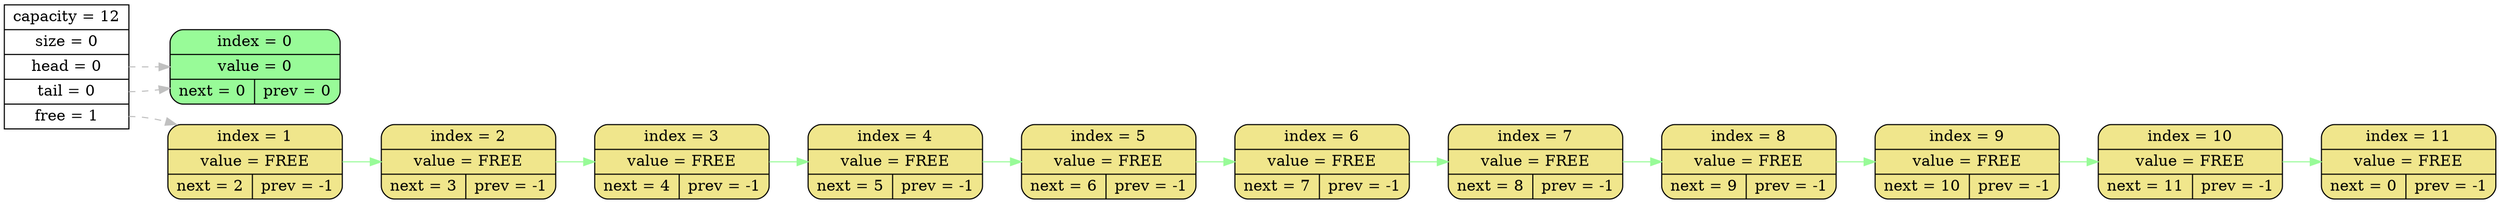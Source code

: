 digraph
{
    rankdir = LR;
    node_info[shape = record, label = "{{capacity = 12 | size = 0 | <f0> head = 0 | <f1> tail = 0 | <f2> free = 1}}"];

    node0[shape = Mrecord, label = "{index = 0} | {value = 0} | {next = 0 | prev = 0}",
            style="filled", fillcolor="#98FB98"];
    node1[shape = Mrecord, label = "{index = 1} | {value = FREE} | {next = 2 | prev = -1}",
            style="filled", fillcolor="#F0E68C"];
    node2[shape = Mrecord, label = "{index = 2} | {value = FREE} | {next = 3 | prev = -1}",
            style="filled", fillcolor="#F0E68C"];
    node3[shape = Mrecord, label = "{index = 3} | {value = FREE} | {next = 4 | prev = -1}",
            style="filled", fillcolor="#F0E68C"];
    node4[shape = Mrecord, label = "{index = 4} | {value = FREE} | {next = 5 | prev = -1}",
            style="filled", fillcolor="#F0E68C"];
    node5[shape = Mrecord, label = "{index = 5} | {value = FREE} | {next = 6 | prev = -1}",
            style="filled", fillcolor="#F0E68C"];
    node6[shape = Mrecord, label = "{index = 6} | {value = FREE} | {next = 7 | prev = -1}",
            style="filled", fillcolor="#F0E68C"];
    node7[shape = Mrecord, label = "{index = 7} | {value = FREE} | {next = 8 | prev = -1}",
            style="filled", fillcolor="#F0E68C"];
    node8[shape = Mrecord, label = "{index = 8} | {value = FREE} | {next = 9 | prev = -1}",
            style="filled", fillcolor="#F0E68C"];
    node9[shape = Mrecord, label = "{index = 9} | {value = FREE} | {next = 10 | prev = -1}",
            style="filled", fillcolor="#F0E68C"];
    node10[shape = Mrecord, label = "{index = 10} | {value = FREE} | {next = 11 | prev = -1}",
            style="filled", fillcolor="#F0E68C"];
    node11[shape = Mrecord, label = "{index = 11} | {value = FREE} | {next = 0 | prev = -1}",
            style="filled", fillcolor="#F0E68C"];
    node1->node2 [color = "#98FB98"];
    node2->node3 [color = "#98FB98"];
    node3->node4 [color = "#98FB98"];
    node4->node5 [color = "#98FB98"];
    node5->node6 [color = "#98FB98"];
    node6->node7 [color = "#98FB98"];
    node7->node8 [color = "#98FB98"];
    node8->node9 [color = "#98FB98"];
    node9->node10 [color = "#98FB98"];
    node10->node11 [color = "#98FB98"];
    node_info:<f0>->node0 [color = "gray", style="dashed"];
    node_info:<f1>->node0 [color = "gray", style="dashed"];
    node_info:<f2>->node1 [color = "gray", style="dashed"];
}
